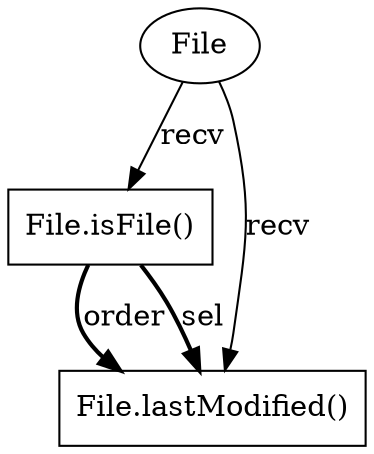 digraph "AUG" {

  1 [ label="File.isFile()" shape="box" ];
  2 [ label="File" shape="ellipse" ];
  3 [ label="File.lastModified()" shape="box" ];
  2 -> 1 [ label="recv" style="solid" ];
  1 -> 3 [ label="order" style="bold" ];
  2 -> 3 [ label="recv" style="solid" ];
  1 -> 3 [ label="sel" style="bold" ];
}
